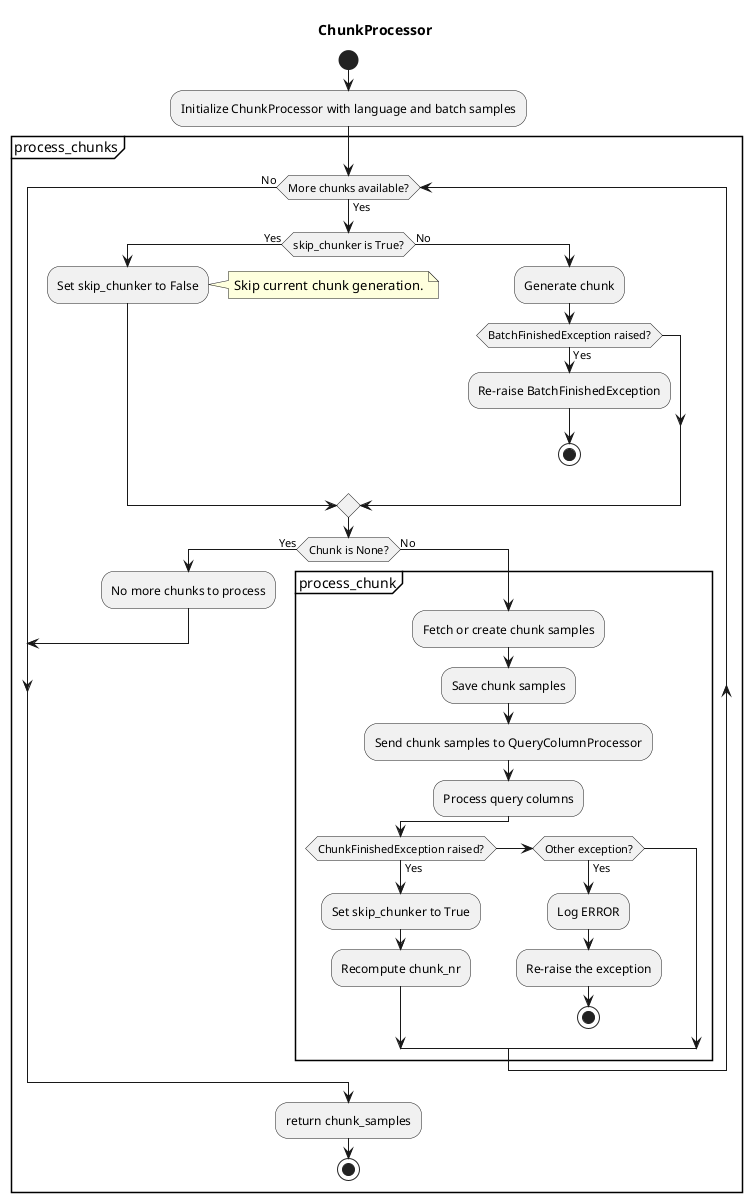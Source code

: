 @startuml
'https://plantuml.com/activity-diagram-beta
title ChunkProcessor

start
:Initialize ChunkProcessor with language and batch samples;

partition "process_chunks" {
    while (More chunks available?) is (Yes)
        if (skip_chunker is True?) then (Yes)
            :Set skip_chunker to False;
            note right
              Skip current chunk generation.
            end note
        else (No)
            :Generate chunk;
            if (BatchFinishedException raised?)  then (Yes)
                :Re-raise BatchFinishedException;
                stop
            endif
        endif

        if (Chunk is None?) then (Yes)
            :No more chunks to process;
            break

        else (No)

            partition "process_chunk" {
                :Fetch or create chunk samples;
                :Save chunk samples;
                :Send chunk samples to QueryColumnProcessor;
                :Process query columns;
                if (ChunkFinishedException raised?) then (Yes)
                    :Set skip_chunker to True;
                    :Recompute chunk_nr;
                elseif (Other exception?) then (Yes)
                    :Log ERROR;
                    :Re-raise the exception;
                    stop
                endif
            }
        endif
    endwhile (No)

    :return chunk_samples;
    stop
}

@enduml
